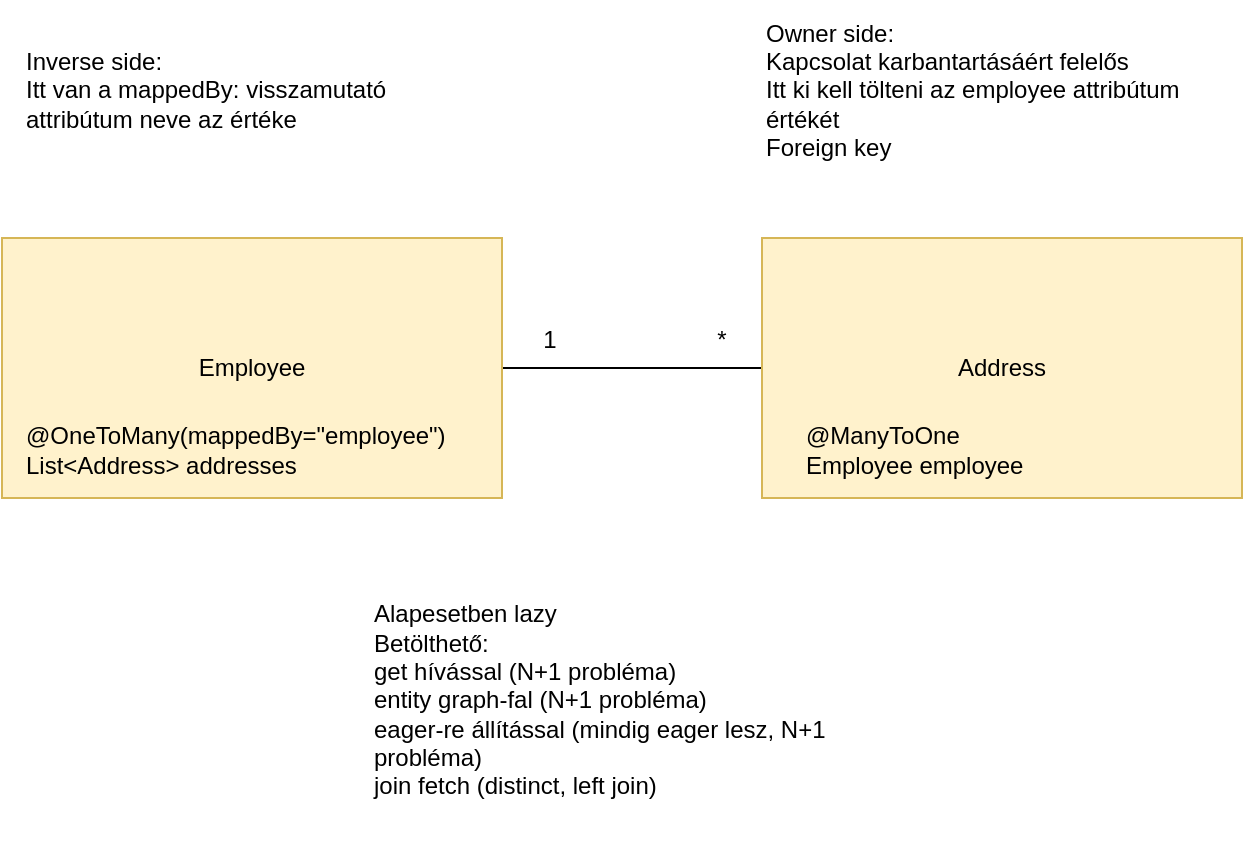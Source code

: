 <mxfile version="12.9.8" type="device"><diagram id="mcWpJ6pi6fiDTzYAzHhC" name="Page-1"><mxGraphModel dx="2062" dy="1123" grid="1" gridSize="10" guides="1" tooltips="1" connect="1" arrows="1" fold="1" page="1" pageScale="1" pageWidth="827" pageHeight="1169" math="0" shadow="0"><root><mxCell id="0"/><mxCell id="1" parent="0"/><mxCell id="de6UgFjkG-RYdaRbmrmz-5" style="edgeStyle=orthogonalEdgeStyle;rounded=0;orthogonalLoop=1;jettySize=auto;html=1;exitX=1;exitY=0.5;exitDx=0;exitDy=0;entryX=0;entryY=0.5;entryDx=0;entryDy=0;endArrow=none;endFill=0;" edge="1" parent="1" source="de6UgFjkG-RYdaRbmrmz-1" target="de6UgFjkG-RYdaRbmrmz-3"><mxGeometry relative="1" as="geometry"/></mxCell><mxCell id="de6UgFjkG-RYdaRbmrmz-1" value="&lt;div&gt;Employee&lt;/div&gt;" style="rounded=0;whiteSpace=wrap;html=1;fillColor=#fff2cc;strokeColor=#d6b656;" vertex="1" parent="1"><mxGeometry x="100" y="249" width="250" height="130" as="geometry"/></mxCell><mxCell id="de6UgFjkG-RYdaRbmrmz-3" value="Address" style="rounded=0;whiteSpace=wrap;html=1;fillColor=#fff2cc;strokeColor=#d6b656;" vertex="1" parent="1"><mxGeometry x="480" y="249" width="240" height="130" as="geometry"/></mxCell><mxCell id="de6UgFjkG-RYdaRbmrmz-6" value="1" style="text;html=1;strokeColor=none;fillColor=none;align=center;verticalAlign=middle;whiteSpace=wrap;rounded=0;" vertex="1" parent="1"><mxGeometry x="354" y="290" width="40" height="20" as="geometry"/></mxCell><mxCell id="de6UgFjkG-RYdaRbmrmz-7" value="*" style="text;html=1;strokeColor=none;fillColor=none;align=center;verticalAlign=middle;whiteSpace=wrap;rounded=0;" vertex="1" parent="1"><mxGeometry x="440" y="290" width="40" height="20" as="geometry"/></mxCell><mxCell id="de6UgFjkG-RYdaRbmrmz-8" value="&lt;div align=&quot;left&quot;&gt;@OneToMany(mappedBy=&quot;employee&quot;)&lt;/div&gt;&lt;div align=&quot;left&quot;&gt;List&amp;lt;Address&amp;gt; addresses&lt;br&gt;&lt;/div&gt;" style="text;html=1;strokeColor=none;fillColor=none;align=left;verticalAlign=middle;whiteSpace=wrap;rounded=0;" vertex="1" parent="1"><mxGeometry x="110" y="340" width="220" height="30" as="geometry"/></mxCell><mxCell id="de6UgFjkG-RYdaRbmrmz-10" value="&lt;div&gt;@ManyToOne&lt;/div&gt;&lt;div&gt;Employee employee&lt;br&gt;&lt;/div&gt;" style="text;html=1;strokeColor=none;fillColor=none;align=left;verticalAlign=middle;whiteSpace=wrap;rounded=0;" vertex="1" parent="1"><mxGeometry x="500" y="335" width="160" height="40" as="geometry"/></mxCell><mxCell id="de6UgFjkG-RYdaRbmrmz-13" value="&lt;div&gt;Owner side:&lt;/div&gt;&lt;div&gt;Kapcsolat karbantartásáért felelős&lt;/div&gt;&lt;div&gt;Itt ki kell tölteni az employee attribútum értékét&lt;br&gt;&lt;/div&gt;&lt;div&gt;Foreign key&lt;br&gt;&lt;/div&gt;" style="text;html=1;strokeColor=none;fillColor=none;align=left;verticalAlign=middle;whiteSpace=wrap;rounded=0;" vertex="1" parent="1"><mxGeometry x="480" y="130" width="240" height="90" as="geometry"/></mxCell><mxCell id="de6UgFjkG-RYdaRbmrmz-14" value="&lt;div&gt;Inverse side:&lt;/div&gt;&lt;div&gt;Itt van a mappedBy: visszamutató attribútum neve az értéke&lt;br&gt;&lt;/div&gt;" style="text;html=1;strokeColor=none;fillColor=none;align=left;verticalAlign=middle;whiteSpace=wrap;rounded=0;" vertex="1" parent="1"><mxGeometry x="110" y="130" width="190" height="90" as="geometry"/></mxCell><mxCell id="de6UgFjkG-RYdaRbmrmz-15" value="&lt;div&gt;Alapesetben lazy&lt;/div&gt;&lt;div&gt;Betölthető:&lt;/div&gt;&lt;div&gt;get hívással (N+1 probléma)&lt;/div&gt;&lt;div&gt;entity graph-fal (N+1 probléma)&lt;br&gt;&lt;/div&gt;&lt;div&gt;eager-re állítással (mindig eager lesz, N+1 probléma)&lt;/div&gt;&lt;div&gt;join fetch (distinct, left join)&lt;br&gt;&lt;/div&gt;" style="text;html=1;strokeColor=none;fillColor=none;align=left;verticalAlign=middle;whiteSpace=wrap;rounded=0;" vertex="1" parent="1"><mxGeometry x="284" y="410" width="260" height="140" as="geometry"/></mxCell></root></mxGraphModel></diagram></mxfile>